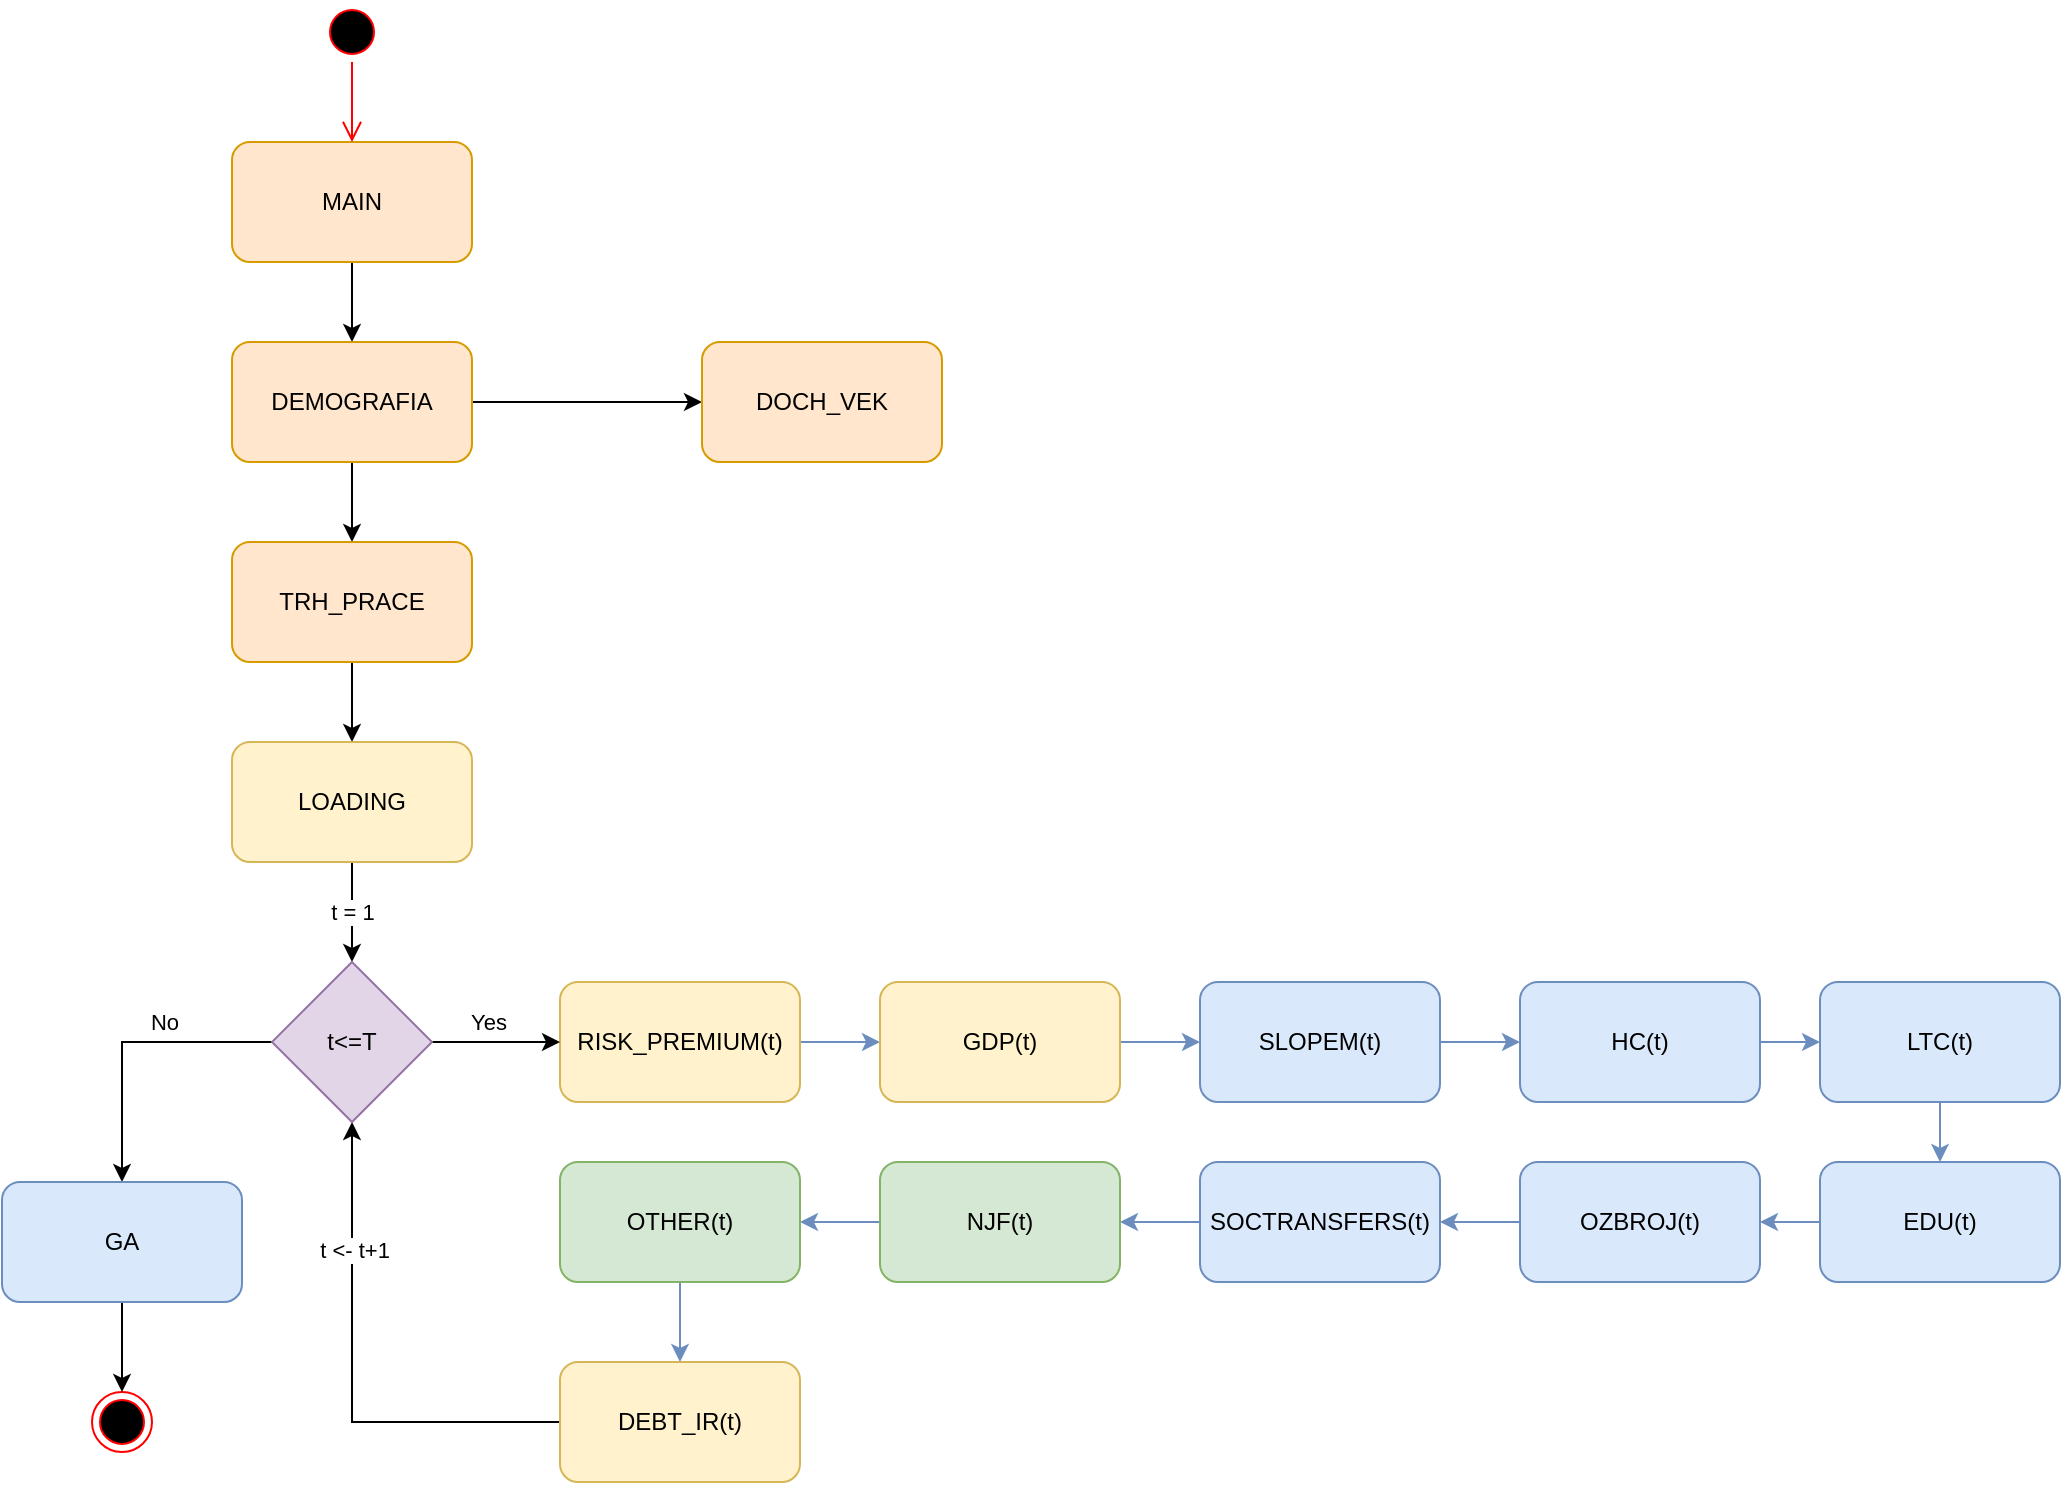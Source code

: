 <mxfile version="21.6.5" type="github">
  <diagram name="Page-1" id="9Q5gtsIOphYwqksjLblg">
    <mxGraphModel dx="1050" dy="542" grid="1" gridSize="10" guides="1" tooltips="1" connect="1" arrows="1" fold="1" page="1" pageScale="1" pageWidth="1100" pageHeight="850" math="0" shadow="0">
      <root>
        <mxCell id="0" />
        <mxCell id="1" parent="0" />
        <mxCell id="5uDZrZQxL8TCu0xrzUXC-23" style="edgeStyle=orthogonalEdgeStyle;rounded=0;orthogonalLoop=1;jettySize=auto;html=1;entryX=0;entryY=0.5;entryDx=0;entryDy=0;fillColor=#dae8fc;strokeColor=#6c8ebf;" edge="1" parent="1" source="5uDZrZQxL8TCu0xrzUXC-1" target="5uDZrZQxL8TCu0xrzUXC-2">
          <mxGeometry relative="1" as="geometry" />
        </mxCell>
        <mxCell id="5uDZrZQxL8TCu0xrzUXC-1" value="RISK_PREMIUM(t)" style="rounded=1;whiteSpace=wrap;html=1;fillColor=#fff2cc;strokeColor=#d6b656;" vertex="1" parent="1">
          <mxGeometry x="289" y="530" width="120" height="60" as="geometry" />
        </mxCell>
        <mxCell id="5uDZrZQxL8TCu0xrzUXC-24" style="edgeStyle=orthogonalEdgeStyle;rounded=0;orthogonalLoop=1;jettySize=auto;html=1;entryX=0;entryY=0.5;entryDx=0;entryDy=0;fillColor=#dae8fc;strokeColor=#6c8ebf;" edge="1" parent="1" source="5uDZrZQxL8TCu0xrzUXC-2" target="5uDZrZQxL8TCu0xrzUXC-9">
          <mxGeometry relative="1" as="geometry" />
        </mxCell>
        <mxCell id="5uDZrZQxL8TCu0xrzUXC-2" value="GDP(t)" style="rounded=1;whiteSpace=wrap;html=1;fillColor=#fff2cc;strokeColor=#d6b656;" vertex="1" parent="1">
          <mxGeometry x="449" y="530" width="120" height="60" as="geometry" />
        </mxCell>
        <mxCell id="5uDZrZQxL8TCu0xrzUXC-35" style="edgeStyle=orthogonalEdgeStyle;rounded=0;orthogonalLoop=1;jettySize=auto;html=1;entryX=0.5;entryY=1;entryDx=0;entryDy=0;" edge="1" parent="1" source="5uDZrZQxL8TCu0xrzUXC-3" target="5uDZrZQxL8TCu0xrzUXC-17">
          <mxGeometry relative="1" as="geometry" />
        </mxCell>
        <mxCell id="5uDZrZQxL8TCu0xrzUXC-36" value="t &amp;lt;- t+1" style="edgeLabel;html=1;align=center;verticalAlign=middle;resizable=0;points=[];" vertex="1" connectable="0" parent="5uDZrZQxL8TCu0xrzUXC-35">
          <mxGeometry x="0.499" y="-1" relative="1" as="geometry">
            <mxPoint as="offset" />
          </mxGeometry>
        </mxCell>
        <mxCell id="5uDZrZQxL8TCu0xrzUXC-3" value="DEBT_IR(t)" style="rounded=1;whiteSpace=wrap;html=1;fillColor=#fff2cc;strokeColor=#d6b656;" vertex="1" parent="1">
          <mxGeometry x="289" y="720" width="120" height="60" as="geometry" />
        </mxCell>
        <mxCell id="5uDZrZQxL8TCu0xrzUXC-38" style="edgeStyle=orthogonalEdgeStyle;rounded=0;orthogonalLoop=1;jettySize=auto;html=1;entryX=0.5;entryY=0;entryDx=0;entryDy=0;" edge="1" parent="1" source="5uDZrZQxL8TCu0xrzUXC-5" target="5uDZrZQxL8TCu0xrzUXC-6">
          <mxGeometry relative="1" as="geometry" />
        </mxCell>
        <mxCell id="5uDZrZQxL8TCu0xrzUXC-5" value="MAIN" style="rounded=1;whiteSpace=wrap;html=1;fillColor=#ffe6cc;strokeColor=#d79b00;" vertex="1" parent="1">
          <mxGeometry x="125" y="110" width="120" height="60" as="geometry" />
        </mxCell>
        <mxCell id="5uDZrZQxL8TCu0xrzUXC-21" style="edgeStyle=orthogonalEdgeStyle;rounded=0;orthogonalLoop=1;jettySize=auto;html=1;entryX=0.5;entryY=0;entryDx=0;entryDy=0;" edge="1" parent="1" source="5uDZrZQxL8TCu0xrzUXC-6" target="5uDZrZQxL8TCu0xrzUXC-7">
          <mxGeometry relative="1" as="geometry" />
        </mxCell>
        <mxCell id="5uDZrZQxL8TCu0xrzUXC-47" style="edgeStyle=orthogonalEdgeStyle;rounded=0;orthogonalLoop=1;jettySize=auto;html=1;" edge="1" parent="1" source="5uDZrZQxL8TCu0xrzUXC-6" target="5uDZrZQxL8TCu0xrzUXC-46">
          <mxGeometry relative="1" as="geometry" />
        </mxCell>
        <mxCell id="5uDZrZQxL8TCu0xrzUXC-6" value="DEMOGRAFIA" style="rounded=1;whiteSpace=wrap;html=1;fillColor=#ffe6cc;strokeColor=#d79b00;" vertex="1" parent="1">
          <mxGeometry x="125" y="210" width="120" height="60" as="geometry" />
        </mxCell>
        <mxCell id="5uDZrZQxL8TCu0xrzUXC-19" style="edgeStyle=orthogonalEdgeStyle;rounded=0;orthogonalLoop=1;jettySize=auto;html=1;entryX=0.5;entryY=0;entryDx=0;entryDy=0;" edge="1" parent="1" source="5uDZrZQxL8TCu0xrzUXC-7" target="5uDZrZQxL8TCu0xrzUXC-8">
          <mxGeometry relative="1" as="geometry" />
        </mxCell>
        <mxCell id="5uDZrZQxL8TCu0xrzUXC-7" value="TRH_PRACE" style="rounded=1;whiteSpace=wrap;html=1;fillColor=#ffe6cc;strokeColor=#d79b00;" vertex="1" parent="1">
          <mxGeometry x="125" y="310" width="120" height="60" as="geometry" />
        </mxCell>
        <mxCell id="5uDZrZQxL8TCu0xrzUXC-18" style="edgeStyle=orthogonalEdgeStyle;rounded=0;orthogonalLoop=1;jettySize=auto;html=1;entryX=0.5;entryY=0;entryDx=0;entryDy=0;" edge="1" parent="1" source="5uDZrZQxL8TCu0xrzUXC-8" target="5uDZrZQxL8TCu0xrzUXC-17">
          <mxGeometry relative="1" as="geometry" />
        </mxCell>
        <mxCell id="5uDZrZQxL8TCu0xrzUXC-34" value="t = 1" style="edgeLabel;html=1;align=center;verticalAlign=middle;resizable=0;points=[];" vertex="1" connectable="0" parent="5uDZrZQxL8TCu0xrzUXC-18">
          <mxGeometry x="-0.488" relative="1" as="geometry">
            <mxPoint y="12" as="offset" />
          </mxGeometry>
        </mxCell>
        <mxCell id="5uDZrZQxL8TCu0xrzUXC-8" value="LOADING" style="rounded=1;whiteSpace=wrap;html=1;fillColor=#fff2cc;strokeColor=#d6b656;" vertex="1" parent="1">
          <mxGeometry x="125" y="410" width="120" height="60" as="geometry" />
        </mxCell>
        <mxCell id="5uDZrZQxL8TCu0xrzUXC-25" style="edgeStyle=orthogonalEdgeStyle;rounded=0;orthogonalLoop=1;jettySize=auto;html=1;entryX=0;entryY=0.5;entryDx=0;entryDy=0;fillColor=#dae8fc;strokeColor=#6c8ebf;" edge="1" parent="1" source="5uDZrZQxL8TCu0xrzUXC-9" target="5uDZrZQxL8TCu0xrzUXC-10">
          <mxGeometry relative="1" as="geometry" />
        </mxCell>
        <mxCell id="5uDZrZQxL8TCu0xrzUXC-9" value="SLOPEM(t)" style="rounded=1;whiteSpace=wrap;html=1;fillColor=#dae8fc;strokeColor=#6c8ebf;" vertex="1" parent="1">
          <mxGeometry x="609" y="530" width="120" height="60" as="geometry" />
        </mxCell>
        <mxCell id="5uDZrZQxL8TCu0xrzUXC-26" style="edgeStyle=orthogonalEdgeStyle;rounded=0;orthogonalLoop=1;jettySize=auto;html=1;entryX=0;entryY=0.5;entryDx=0;entryDy=0;fillColor=#dae8fc;strokeColor=#6c8ebf;" edge="1" parent="1" source="5uDZrZQxL8TCu0xrzUXC-10" target="5uDZrZQxL8TCu0xrzUXC-11">
          <mxGeometry relative="1" as="geometry" />
        </mxCell>
        <mxCell id="5uDZrZQxL8TCu0xrzUXC-10" value="HC(t)" style="rounded=1;whiteSpace=wrap;html=1;fillColor=#dae8fc;strokeColor=#6c8ebf;" vertex="1" parent="1">
          <mxGeometry x="769" y="530" width="120" height="60" as="geometry" />
        </mxCell>
        <mxCell id="5uDZrZQxL8TCu0xrzUXC-27" style="edgeStyle=orthogonalEdgeStyle;rounded=0;orthogonalLoop=1;jettySize=auto;html=1;entryX=0.5;entryY=0;entryDx=0;entryDy=0;fillColor=#dae8fc;strokeColor=#6c8ebf;" edge="1" parent="1" source="5uDZrZQxL8TCu0xrzUXC-11" target="5uDZrZQxL8TCu0xrzUXC-12">
          <mxGeometry relative="1" as="geometry" />
        </mxCell>
        <mxCell id="5uDZrZQxL8TCu0xrzUXC-11" value="LTC(t)" style="rounded=1;whiteSpace=wrap;html=1;fillColor=#dae8fc;strokeColor=#6c8ebf;" vertex="1" parent="1">
          <mxGeometry x="919" y="530" width="120" height="60" as="geometry" />
        </mxCell>
        <mxCell id="5uDZrZQxL8TCu0xrzUXC-28" style="edgeStyle=orthogonalEdgeStyle;rounded=0;orthogonalLoop=1;jettySize=auto;html=1;fillColor=#dae8fc;strokeColor=#6c8ebf;" edge="1" parent="1" source="5uDZrZQxL8TCu0xrzUXC-12" target="5uDZrZQxL8TCu0xrzUXC-13">
          <mxGeometry relative="1" as="geometry" />
        </mxCell>
        <mxCell id="5uDZrZQxL8TCu0xrzUXC-12" value="EDU(t)" style="rounded=1;whiteSpace=wrap;html=1;fillColor=#dae8fc;strokeColor=#6c8ebf;" vertex="1" parent="1">
          <mxGeometry x="919" y="620" width="120" height="60" as="geometry" />
        </mxCell>
        <mxCell id="5uDZrZQxL8TCu0xrzUXC-29" style="edgeStyle=orthogonalEdgeStyle;rounded=0;orthogonalLoop=1;jettySize=auto;html=1;entryX=1;entryY=0.5;entryDx=0;entryDy=0;fillColor=#dae8fc;strokeColor=#6c8ebf;" edge="1" parent="1" source="5uDZrZQxL8TCu0xrzUXC-13" target="5uDZrZQxL8TCu0xrzUXC-14">
          <mxGeometry relative="1" as="geometry" />
        </mxCell>
        <mxCell id="5uDZrZQxL8TCu0xrzUXC-13" value="OZBROJ(t)" style="rounded=1;whiteSpace=wrap;html=1;fillColor=#dae8fc;strokeColor=#6c8ebf;" vertex="1" parent="1">
          <mxGeometry x="769" y="620" width="120" height="60" as="geometry" />
        </mxCell>
        <mxCell id="5uDZrZQxL8TCu0xrzUXC-30" style="edgeStyle=orthogonalEdgeStyle;rounded=0;orthogonalLoop=1;jettySize=auto;html=1;entryX=1;entryY=0.5;entryDx=0;entryDy=0;fillColor=#dae8fc;strokeColor=#6c8ebf;" edge="1" parent="1" source="5uDZrZQxL8TCu0xrzUXC-14" target="5uDZrZQxL8TCu0xrzUXC-15">
          <mxGeometry relative="1" as="geometry" />
        </mxCell>
        <mxCell id="5uDZrZQxL8TCu0xrzUXC-14" value="SOCTRANSFERS(t)" style="rounded=1;whiteSpace=wrap;html=1;fillColor=#dae8fc;strokeColor=#6c8ebf;" vertex="1" parent="1">
          <mxGeometry x="609" y="620" width="120" height="60" as="geometry" />
        </mxCell>
        <mxCell id="5uDZrZQxL8TCu0xrzUXC-31" style="edgeStyle=orthogonalEdgeStyle;rounded=0;orthogonalLoop=1;jettySize=auto;html=1;entryX=1;entryY=0.5;entryDx=0;entryDy=0;fillColor=#dae8fc;strokeColor=#6c8ebf;" edge="1" parent="1" source="5uDZrZQxL8TCu0xrzUXC-15" target="5uDZrZQxL8TCu0xrzUXC-16">
          <mxGeometry relative="1" as="geometry" />
        </mxCell>
        <mxCell id="5uDZrZQxL8TCu0xrzUXC-15" value="NJF(t)" style="rounded=1;whiteSpace=wrap;html=1;fillColor=#d5e8d4;strokeColor=#82b366;" vertex="1" parent="1">
          <mxGeometry x="449" y="620" width="120" height="60" as="geometry" />
        </mxCell>
        <mxCell id="5uDZrZQxL8TCu0xrzUXC-32" style="edgeStyle=orthogonalEdgeStyle;rounded=0;orthogonalLoop=1;jettySize=auto;html=1;entryX=0.5;entryY=0;entryDx=0;entryDy=0;fillColor=#dae8fc;strokeColor=#6c8ebf;" edge="1" parent="1" source="5uDZrZQxL8TCu0xrzUXC-16" target="5uDZrZQxL8TCu0xrzUXC-3">
          <mxGeometry relative="1" as="geometry" />
        </mxCell>
        <mxCell id="5uDZrZQxL8TCu0xrzUXC-16" value="OTHER(t)" style="rounded=1;whiteSpace=wrap;html=1;fillColor=#d5e8d4;strokeColor=#82b366;" vertex="1" parent="1">
          <mxGeometry x="289" y="620" width="120" height="60" as="geometry" />
        </mxCell>
        <mxCell id="5uDZrZQxL8TCu0xrzUXC-22" style="edgeStyle=orthogonalEdgeStyle;rounded=0;orthogonalLoop=1;jettySize=auto;html=1;entryX=0;entryY=0.5;entryDx=0;entryDy=0;" edge="1" parent="1" source="5uDZrZQxL8TCu0xrzUXC-17" target="5uDZrZQxL8TCu0xrzUXC-1">
          <mxGeometry relative="1" as="geometry" />
        </mxCell>
        <mxCell id="5uDZrZQxL8TCu0xrzUXC-33" value="Yes" style="edgeLabel;html=1;align=center;verticalAlign=middle;resizable=0;points=[];" vertex="1" connectable="0" parent="5uDZrZQxL8TCu0xrzUXC-22">
          <mxGeometry x="-0.131" y="-4" relative="1" as="geometry">
            <mxPoint y="-14" as="offset" />
          </mxGeometry>
        </mxCell>
        <mxCell id="5uDZrZQxL8TCu0xrzUXC-39" style="edgeStyle=orthogonalEdgeStyle;rounded=0;orthogonalLoop=1;jettySize=auto;html=1;" edge="1" parent="1" source="5uDZrZQxL8TCu0xrzUXC-17" target="5uDZrZQxL8TCu0xrzUXC-41">
          <mxGeometry relative="1" as="geometry">
            <mxPoint x="90" y="560" as="targetPoint" />
          </mxGeometry>
        </mxCell>
        <mxCell id="5uDZrZQxL8TCu0xrzUXC-42" value="No" style="edgeLabel;html=1;align=center;verticalAlign=middle;resizable=0;points=[];" vertex="1" connectable="0" parent="5uDZrZQxL8TCu0xrzUXC-39">
          <mxGeometry x="-0.252" y="2" relative="1" as="geometry">
            <mxPoint y="-12" as="offset" />
          </mxGeometry>
        </mxCell>
        <mxCell id="5uDZrZQxL8TCu0xrzUXC-17" value="t&amp;lt;=T" style="rhombus;whiteSpace=wrap;html=1;fillColor=#e1d5e7;strokeColor=#9673a6;" vertex="1" parent="1">
          <mxGeometry x="145" y="520" width="80" height="80" as="geometry" />
        </mxCell>
        <mxCell id="5uDZrZQxL8TCu0xrzUXC-40" value="" style="ellipse;html=1;shape=endState;fillColor=#000000;strokeColor=#ff0000;" vertex="1" parent="1">
          <mxGeometry x="55" y="735" width="30" height="30" as="geometry" />
        </mxCell>
        <mxCell id="5uDZrZQxL8TCu0xrzUXC-43" style="edgeStyle=orthogonalEdgeStyle;rounded=0;orthogonalLoop=1;jettySize=auto;html=1;" edge="1" parent="1" source="5uDZrZQxL8TCu0xrzUXC-41" target="5uDZrZQxL8TCu0xrzUXC-40">
          <mxGeometry relative="1" as="geometry" />
        </mxCell>
        <mxCell id="5uDZrZQxL8TCu0xrzUXC-41" value="GA" style="rounded=1;whiteSpace=wrap;html=1;fillColor=#dae8fc;strokeColor=#6c8ebf;" vertex="1" parent="1">
          <mxGeometry x="10" y="630" width="120" height="60" as="geometry" />
        </mxCell>
        <mxCell id="5uDZrZQxL8TCu0xrzUXC-44" value="" style="ellipse;html=1;shape=startState;fillColor=#000000;strokeColor=#ff0000;" vertex="1" parent="1">
          <mxGeometry x="170" y="40" width="30" height="30" as="geometry" />
        </mxCell>
        <mxCell id="5uDZrZQxL8TCu0xrzUXC-45" value="" style="edgeStyle=orthogonalEdgeStyle;html=1;verticalAlign=bottom;endArrow=open;endSize=8;strokeColor=#ff0000;rounded=0;entryX=0.5;entryY=0;entryDx=0;entryDy=0;" edge="1" source="5uDZrZQxL8TCu0xrzUXC-44" parent="1" target="5uDZrZQxL8TCu0xrzUXC-5">
          <mxGeometry relative="1" as="geometry">
            <mxPoint x="75" y="180" as="targetPoint" />
            <Array as="points">
              <mxPoint x="185" y="80" />
              <mxPoint x="185" y="80" />
            </Array>
          </mxGeometry>
        </mxCell>
        <mxCell id="5uDZrZQxL8TCu0xrzUXC-46" value="DOCH_VEK" style="rounded=1;whiteSpace=wrap;html=1;fillColor=#ffe6cc;strokeColor=#d79b00;" vertex="1" parent="1">
          <mxGeometry x="360" y="210" width="120" height="60" as="geometry" />
        </mxCell>
      </root>
    </mxGraphModel>
  </diagram>
</mxfile>
